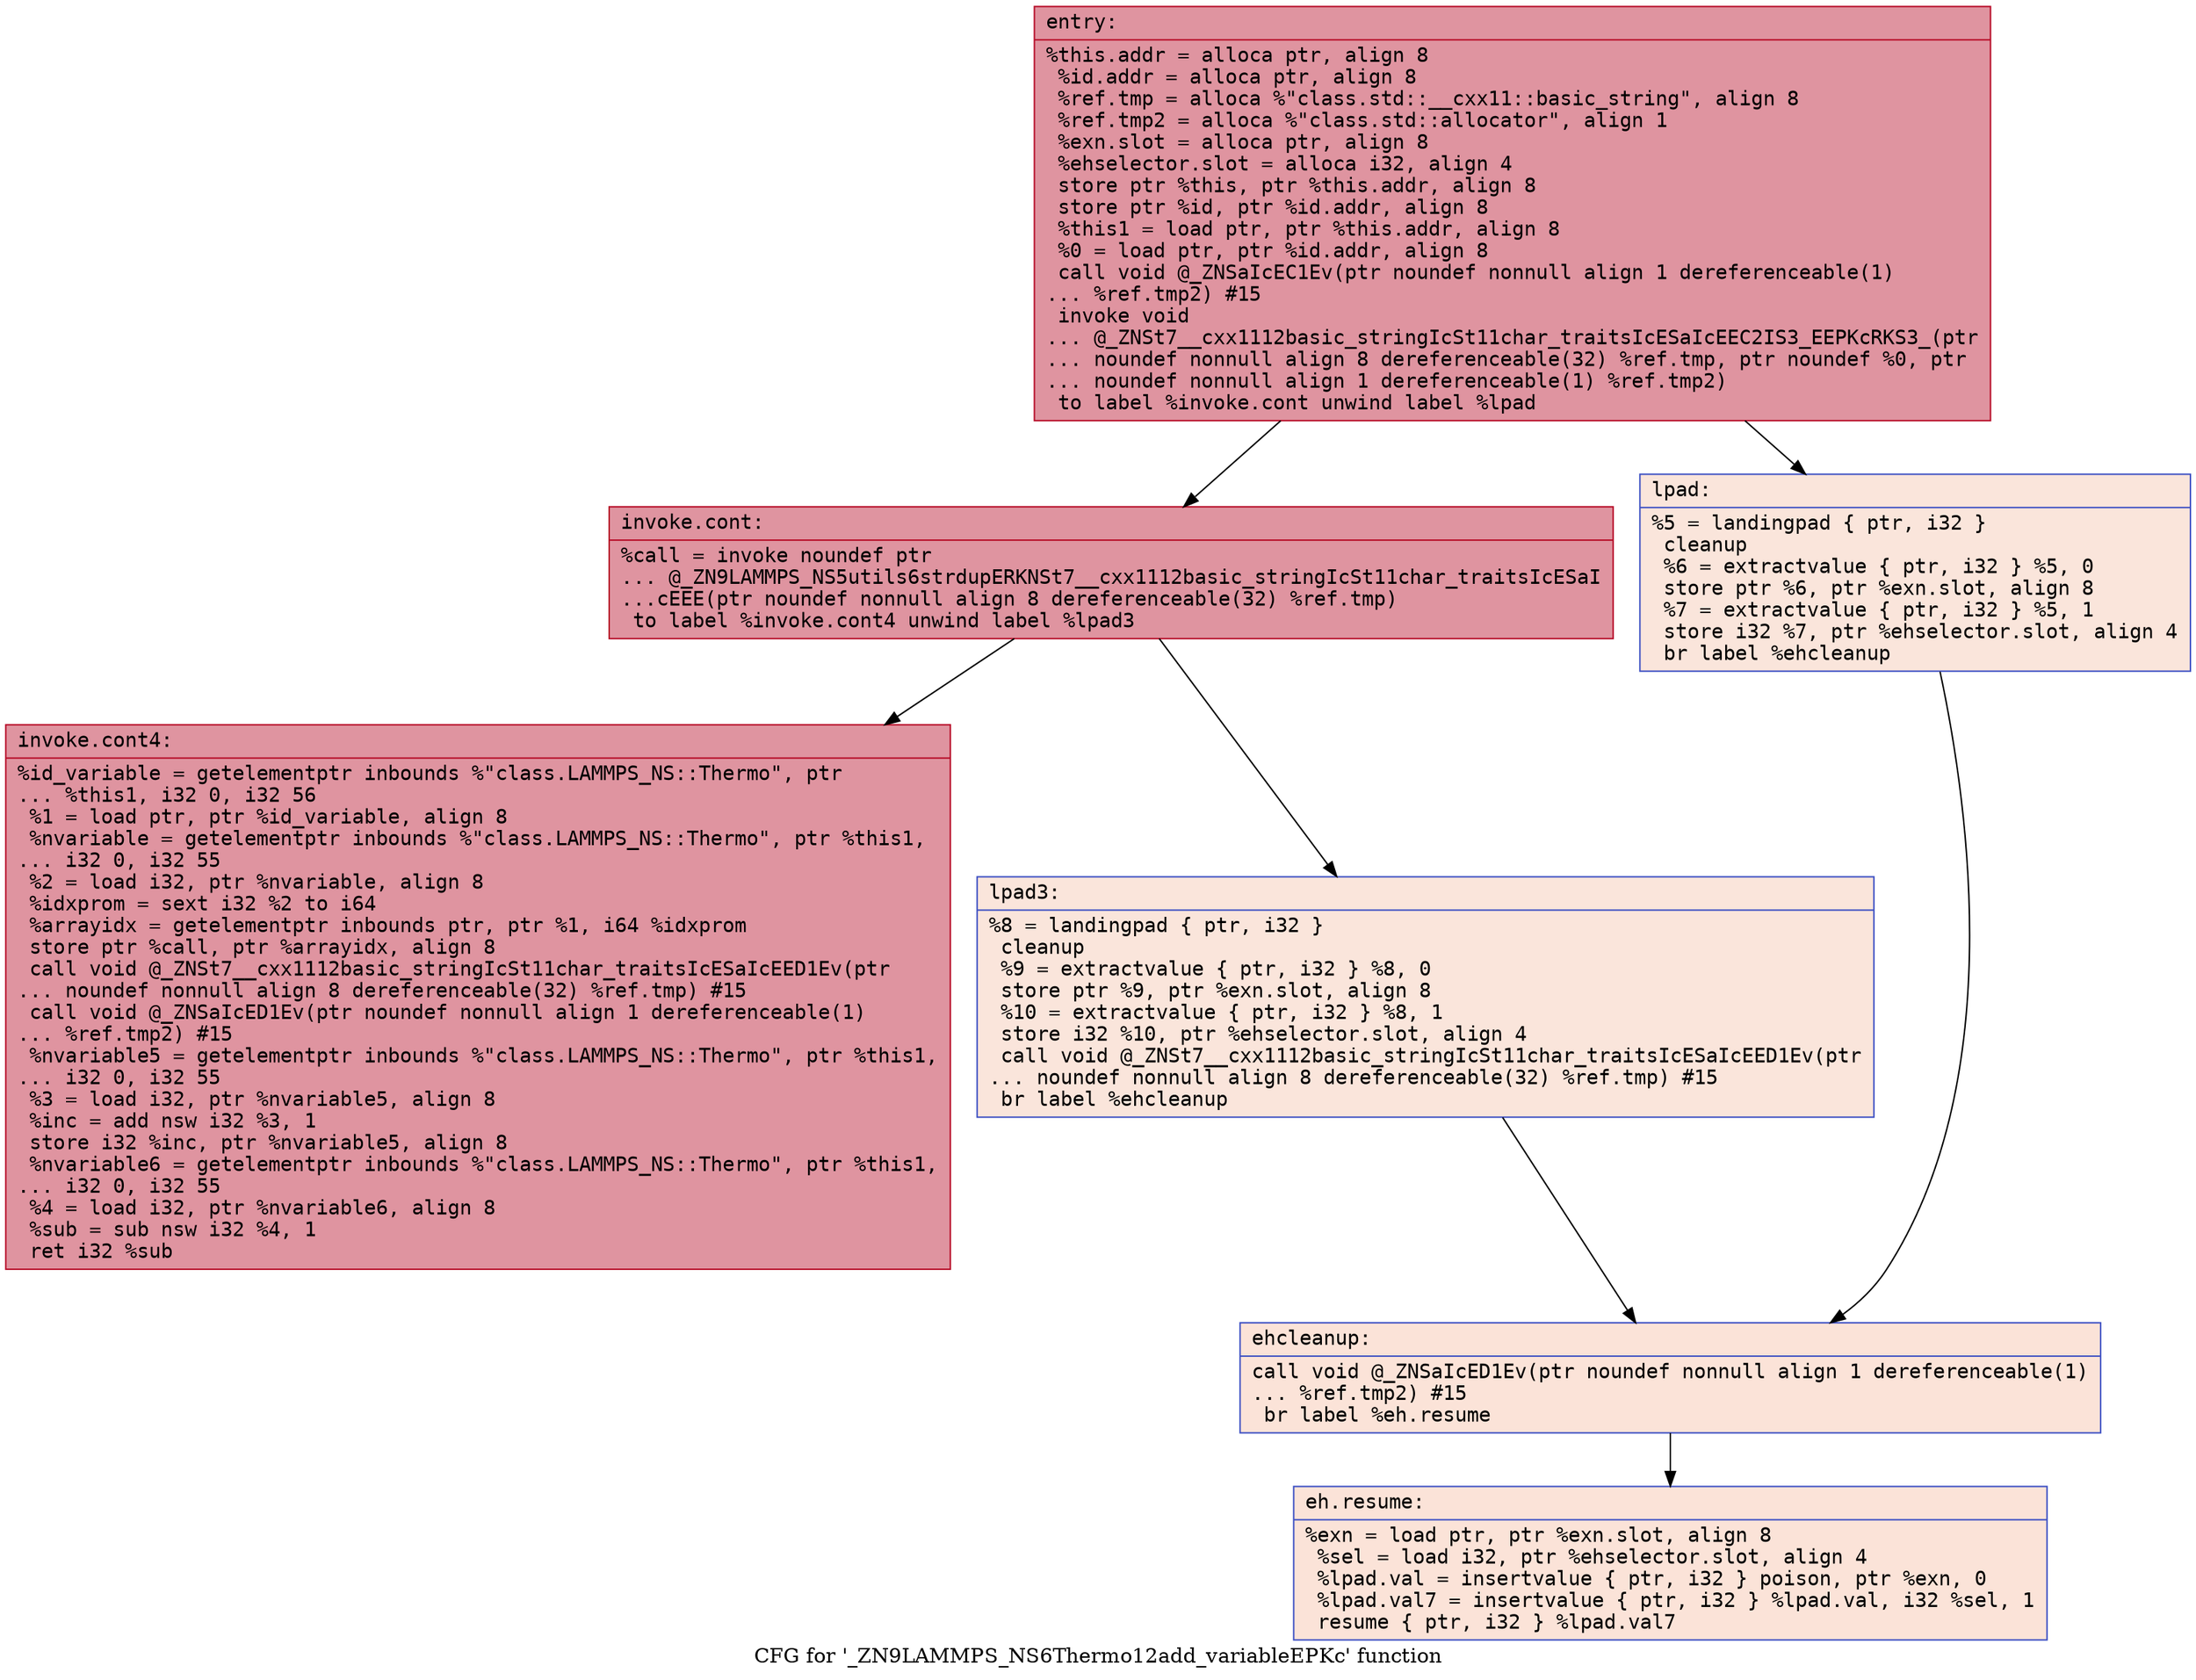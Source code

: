 digraph "CFG for '_ZN9LAMMPS_NS6Thermo12add_variableEPKc' function" {
	label="CFG for '_ZN9LAMMPS_NS6Thermo12add_variableEPKc' function";

	Node0x55bd40536c10 [shape=record,color="#b70d28ff", style=filled, fillcolor="#b70d2870" fontname="Courier",label="{entry:\l|  %this.addr = alloca ptr, align 8\l  %id.addr = alloca ptr, align 8\l  %ref.tmp = alloca %\"class.std::__cxx11::basic_string\", align 8\l  %ref.tmp2 = alloca %\"class.std::allocator\", align 1\l  %exn.slot = alloca ptr, align 8\l  %ehselector.slot = alloca i32, align 4\l  store ptr %this, ptr %this.addr, align 8\l  store ptr %id, ptr %id.addr, align 8\l  %this1 = load ptr, ptr %this.addr, align 8\l  %0 = load ptr, ptr %id.addr, align 8\l  call void @_ZNSaIcEC1Ev(ptr noundef nonnull align 1 dereferenceable(1)\l... %ref.tmp2) #15\l  invoke void\l... @_ZNSt7__cxx1112basic_stringIcSt11char_traitsIcESaIcEEC2IS3_EEPKcRKS3_(ptr\l... noundef nonnull align 8 dereferenceable(32) %ref.tmp, ptr noundef %0, ptr\l... noundef nonnull align 1 dereferenceable(1) %ref.tmp2)\l          to label %invoke.cont unwind label %lpad\l}"];
	Node0x55bd40536c10 -> Node0x55bd40537d90[tooltip="entry -> invoke.cont\nProbability 100.00%" ];
	Node0x55bd40536c10 -> Node0x55bd40537e10[tooltip="entry -> lpad\nProbability 0.00%" ];
	Node0x55bd40537d90 [shape=record,color="#b70d28ff", style=filled, fillcolor="#b70d2870" fontname="Courier",label="{invoke.cont:\l|  %call = invoke noundef ptr\l... @_ZN9LAMMPS_NS5utils6strdupERKNSt7__cxx1112basic_stringIcSt11char_traitsIcESaI\l...cEEE(ptr noundef nonnull align 8 dereferenceable(32) %ref.tmp)\l          to label %invoke.cont4 unwind label %lpad3\l}"];
	Node0x55bd40537d90 -> Node0x55bd40537d40[tooltip="invoke.cont -> invoke.cont4\nProbability 100.00%" ];
	Node0x55bd40537d90 -> Node0x55bd405381e0[tooltip="invoke.cont -> lpad3\nProbability 0.00%" ];
	Node0x55bd40537d40 [shape=record,color="#b70d28ff", style=filled, fillcolor="#b70d2870" fontname="Courier",label="{invoke.cont4:\l|  %id_variable = getelementptr inbounds %\"class.LAMMPS_NS::Thermo\", ptr\l... %this1, i32 0, i32 56\l  %1 = load ptr, ptr %id_variable, align 8\l  %nvariable = getelementptr inbounds %\"class.LAMMPS_NS::Thermo\", ptr %this1,\l... i32 0, i32 55\l  %2 = load i32, ptr %nvariable, align 8\l  %idxprom = sext i32 %2 to i64\l  %arrayidx = getelementptr inbounds ptr, ptr %1, i64 %idxprom\l  store ptr %call, ptr %arrayidx, align 8\l  call void @_ZNSt7__cxx1112basic_stringIcSt11char_traitsIcESaIcEED1Ev(ptr\l... noundef nonnull align 8 dereferenceable(32) %ref.tmp) #15\l  call void @_ZNSaIcED1Ev(ptr noundef nonnull align 1 dereferenceable(1)\l... %ref.tmp2) #15\l  %nvariable5 = getelementptr inbounds %\"class.LAMMPS_NS::Thermo\", ptr %this1,\l... i32 0, i32 55\l  %3 = load i32, ptr %nvariable5, align 8\l  %inc = add nsw i32 %3, 1\l  store i32 %inc, ptr %nvariable5, align 8\l  %nvariable6 = getelementptr inbounds %\"class.LAMMPS_NS::Thermo\", ptr %this1,\l... i32 0, i32 55\l  %4 = load i32, ptr %nvariable6, align 8\l  %sub = sub nsw i32 %4, 1\l  ret i32 %sub\l}"];
	Node0x55bd40537e10 [shape=record,color="#3d50c3ff", style=filled, fillcolor="#f4c5ad70" fontname="Courier",label="{lpad:\l|  %5 = landingpad \{ ptr, i32 \}\l          cleanup\l  %6 = extractvalue \{ ptr, i32 \} %5, 0\l  store ptr %6, ptr %exn.slot, align 8\l  %7 = extractvalue \{ ptr, i32 \} %5, 1\l  store i32 %7, ptr %ehselector.slot, align 4\l  br label %ehcleanup\l}"];
	Node0x55bd40537e10 -> Node0x55bd40539180[tooltip="lpad -> ehcleanup\nProbability 100.00%" ];
	Node0x55bd405381e0 [shape=record,color="#3d50c3ff", style=filled, fillcolor="#f4c5ad70" fontname="Courier",label="{lpad3:\l|  %8 = landingpad \{ ptr, i32 \}\l          cleanup\l  %9 = extractvalue \{ ptr, i32 \} %8, 0\l  store ptr %9, ptr %exn.slot, align 8\l  %10 = extractvalue \{ ptr, i32 \} %8, 1\l  store i32 %10, ptr %ehselector.slot, align 4\l  call void @_ZNSt7__cxx1112basic_stringIcSt11char_traitsIcESaIcEED1Ev(ptr\l... noundef nonnull align 8 dereferenceable(32) %ref.tmp) #15\l  br label %ehcleanup\l}"];
	Node0x55bd405381e0 -> Node0x55bd40539180[tooltip="lpad3 -> ehcleanup\nProbability 100.00%" ];
	Node0x55bd40539180 [shape=record,color="#3d50c3ff", style=filled, fillcolor="#f6bfa670" fontname="Courier",label="{ehcleanup:\l|  call void @_ZNSaIcED1Ev(ptr noundef nonnull align 1 dereferenceable(1)\l... %ref.tmp2) #15\l  br label %eh.resume\l}"];
	Node0x55bd40539180 -> Node0x55bd405397a0[tooltip="ehcleanup -> eh.resume\nProbability 100.00%" ];
	Node0x55bd405397a0 [shape=record,color="#3d50c3ff", style=filled, fillcolor="#f6bfa670" fontname="Courier",label="{eh.resume:\l|  %exn = load ptr, ptr %exn.slot, align 8\l  %sel = load i32, ptr %ehselector.slot, align 4\l  %lpad.val = insertvalue \{ ptr, i32 \} poison, ptr %exn, 0\l  %lpad.val7 = insertvalue \{ ptr, i32 \} %lpad.val, i32 %sel, 1\l  resume \{ ptr, i32 \} %lpad.val7\l}"];
}
